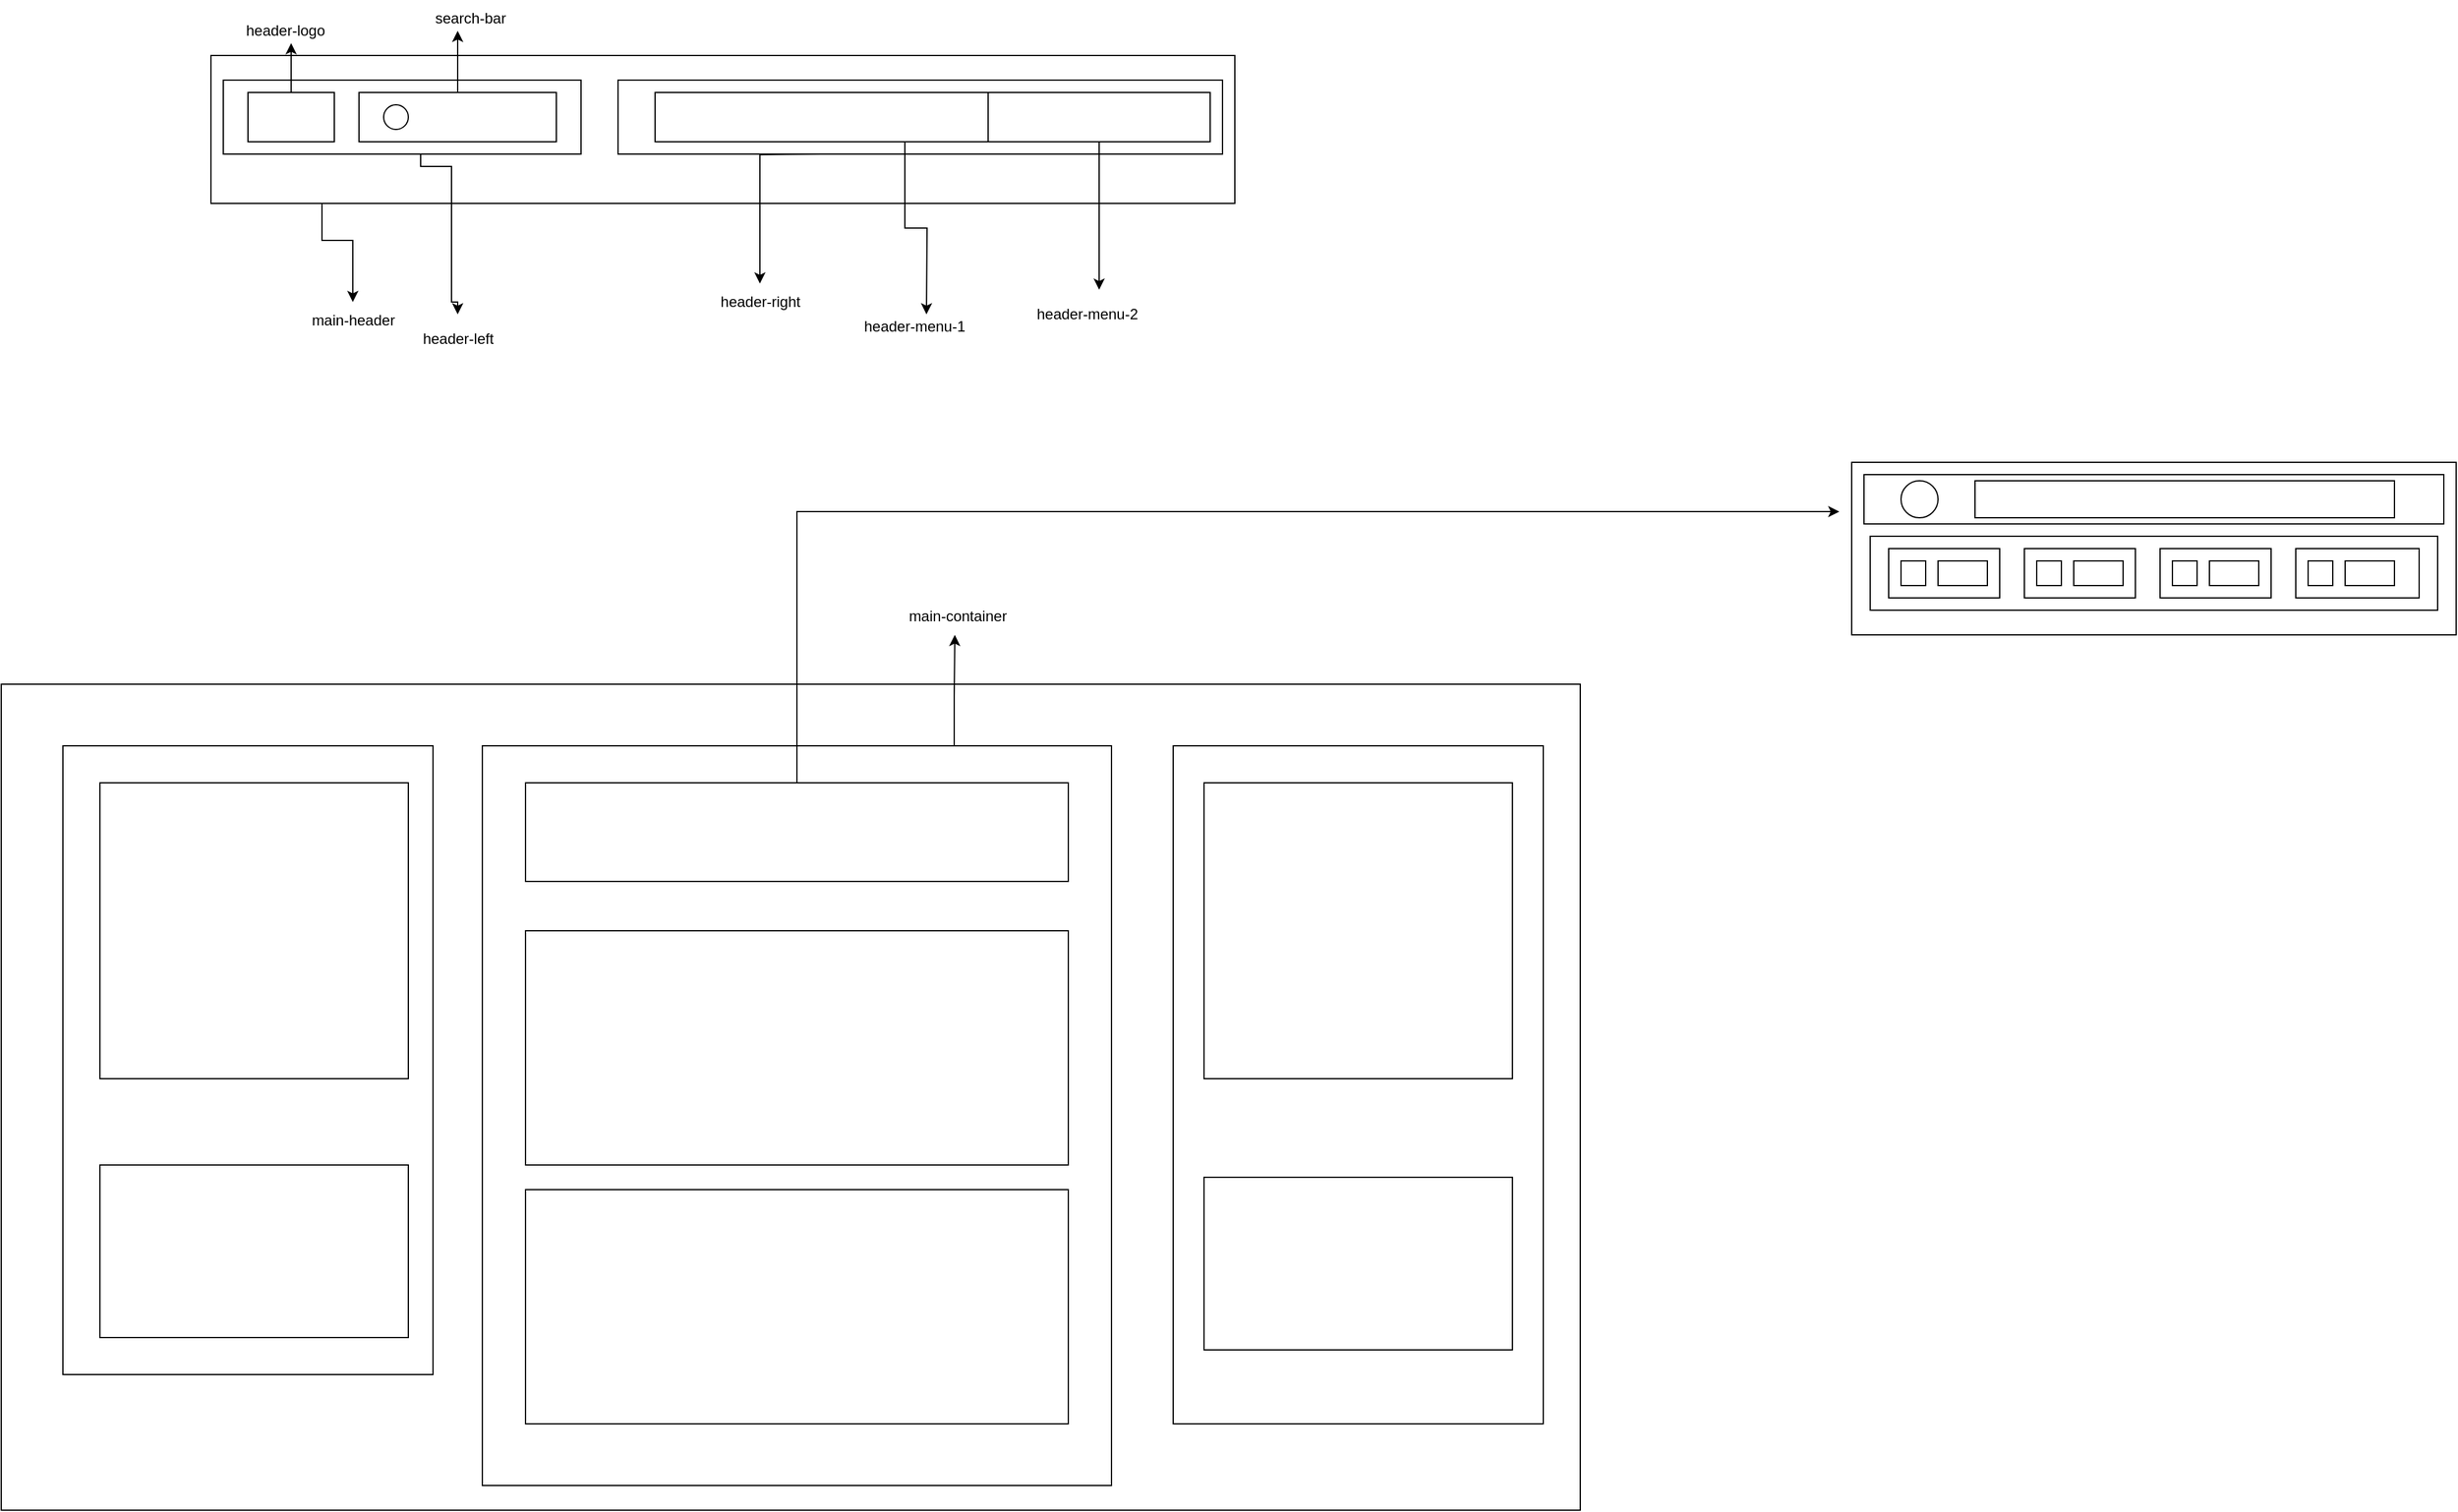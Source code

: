 <mxfile version="20.8.16" type="device"><diagram name="Page-1" id="VZE95dteN6ZAjFgtyRCp"><mxGraphModel dx="1386" dy="1423" grid="1" gridSize="10" guides="1" tooltips="1" connect="1" arrows="1" fold="1" page="1" pageScale="1" pageWidth="850" pageHeight="1100" math="0" shadow="0"><root><mxCell id="0"/><mxCell id="1" parent="0"/><mxCell id="wNAR4htheMZjtUkf7pFg-2" value="" style="rounded=0;whiteSpace=wrap;html=1;" parent="1" vertex="1"><mxGeometry x="1340" y="370" width="490" height="140" as="geometry"/></mxCell><mxCell id="wNAR4htheMZjtUkf7pFg-20" value="" style="rounded=0;whiteSpace=wrap;html=1;" parent="1" vertex="1"><mxGeometry x="1355" y="430" width="460" height="60" as="geometry"/></mxCell><mxCell id="pTR80Px_0RXFUbTyXZS8-10" style="edgeStyle=orthogonalEdgeStyle;rounded=0;orthogonalLoop=1;jettySize=auto;html=1;" parent="1" source="pTR80Px_0RXFUbTyXZS8-1" target="pTR80Px_0RXFUbTyXZS8-11" edge="1"><mxGeometry relative="1" as="geometry"><mxPoint x="80" y="260" as="targetPoint"/><Array as="points"><mxPoint x="100" y="190"/><mxPoint x="125" y="190"/></Array></mxGeometry></mxCell><mxCell id="pTR80Px_0RXFUbTyXZS8-1" value="" style="rounded=0;whiteSpace=wrap;html=1;" parent="1" vertex="1"><mxGeometry x="10" y="40" width="830" height="120" as="geometry"/></mxCell><mxCell id="pTR80Px_0RXFUbTyXZS8-2" value="" style="rounded=0;whiteSpace=wrap;html=1;" parent="1" vertex="1"><mxGeometry x="20" y="60" width="290" height="60" as="geometry"/></mxCell><mxCell id="pTR80Px_0RXFUbTyXZS8-15" style="edgeStyle=orthogonalEdgeStyle;rounded=0;orthogonalLoop=1;jettySize=auto;html=1;exitX=0.5;exitY=0;exitDx=0;exitDy=0;" parent="1" source="pTR80Px_0RXFUbTyXZS8-3" edge="1"><mxGeometry relative="1" as="geometry"><mxPoint x="75" y="30" as="targetPoint"/></mxGeometry></mxCell><mxCell id="pTR80Px_0RXFUbTyXZS8-3" value="" style="rounded=0;whiteSpace=wrap;html=1;" parent="1" vertex="1"><mxGeometry x="40" y="70" width="70" height="40" as="geometry"/></mxCell><mxCell id="pTR80Px_0RXFUbTyXZS8-18" style="edgeStyle=orthogonalEdgeStyle;rounded=0;orthogonalLoop=1;jettySize=auto;html=1;exitX=0.5;exitY=0;exitDx=0;exitDy=0;" parent="1" source="pTR80Px_0RXFUbTyXZS8-5" edge="1"><mxGeometry relative="1" as="geometry"><mxPoint x="210" y="20" as="targetPoint"/></mxGeometry></mxCell><mxCell id="pTR80Px_0RXFUbTyXZS8-5" value="" style="rounded=0;whiteSpace=wrap;html=1;" parent="1" vertex="1"><mxGeometry x="130" y="70" width="160" height="40" as="geometry"/></mxCell><mxCell id="pTR80Px_0RXFUbTyXZS8-6" value="" style="ellipse;whiteSpace=wrap;html=1;aspect=fixed;" parent="1" vertex="1"><mxGeometry x="150" y="80" width="20" height="20" as="geometry"/></mxCell><mxCell id="pTR80Px_0RXFUbTyXZS8-7" value="" style="rounded=0;whiteSpace=wrap;html=1;" parent="1" vertex="1"><mxGeometry x="340" y="60" width="490" height="60" as="geometry"/></mxCell><mxCell id="pTR80Px_0RXFUbTyXZS8-25" style="edgeStyle=orthogonalEdgeStyle;rounded=0;orthogonalLoop=1;jettySize=auto;html=1;" parent="1" target="pTR80Px_0RXFUbTyXZS8-24" edge="1"><mxGeometry relative="1" as="geometry"><mxPoint x="505" y="120" as="sourcePoint"/></mxGeometry></mxCell><mxCell id="pTR80Px_0RXFUbTyXZS8-26" style="edgeStyle=orthogonalEdgeStyle;rounded=0;orthogonalLoop=1;jettySize=auto;html=1;exitX=0.75;exitY=1;exitDx=0;exitDy=0;" parent="1" source="pTR80Px_0RXFUbTyXZS8-8" edge="1"><mxGeometry relative="1" as="geometry"><mxPoint x="590" y="250" as="targetPoint"/></mxGeometry></mxCell><mxCell id="pTR80Px_0RXFUbTyXZS8-8" value="" style="rounded=0;whiteSpace=wrap;html=1;" parent="1" vertex="1"><mxGeometry x="370" y="70" width="270" height="40" as="geometry"/></mxCell><mxCell id="pTR80Px_0RXFUbTyXZS8-28" style="edgeStyle=orthogonalEdgeStyle;rounded=0;orthogonalLoop=1;jettySize=auto;html=1;exitX=0.5;exitY=1;exitDx=0;exitDy=0;" parent="1" source="pTR80Px_0RXFUbTyXZS8-9" edge="1"><mxGeometry relative="1" as="geometry"><mxPoint x="730" y="230" as="targetPoint"/></mxGeometry></mxCell><mxCell id="pTR80Px_0RXFUbTyXZS8-9" value="" style="rounded=0;whiteSpace=wrap;html=1;" parent="1" vertex="1"><mxGeometry x="640" y="70" width="180" height="40" as="geometry"/></mxCell><mxCell id="pTR80Px_0RXFUbTyXZS8-11" value="main-header" style="text;html=1;align=center;verticalAlign=middle;resizable=0;points=[];autosize=1;strokeColor=none;fillColor=none;" parent="1" vertex="1"><mxGeometry x="80" y="240" width="90" height="30" as="geometry"/></mxCell><mxCell id="pTR80Px_0RXFUbTyXZS8-13" style="edgeStyle=orthogonalEdgeStyle;rounded=0;orthogonalLoop=1;jettySize=auto;html=1;" parent="1" edge="1"><mxGeometry relative="1" as="geometry"><mxPoint x="210" y="250" as="targetPoint"/><mxPoint x="180" y="120" as="sourcePoint"/><Array as="points"><mxPoint x="180" y="130"/><mxPoint x="205" y="130"/><mxPoint x="205" y="240"/><mxPoint x="210" y="240"/></Array></mxGeometry></mxCell><mxCell id="pTR80Px_0RXFUbTyXZS8-14" value="header-left" style="text;html=1;align=center;verticalAlign=middle;resizable=0;points=[];autosize=1;strokeColor=none;fillColor=none;" parent="1" vertex="1"><mxGeometry x="170" y="255" width="80" height="30" as="geometry"/></mxCell><mxCell id="pTR80Px_0RXFUbTyXZS8-17" value="header-logo" style="text;html=1;align=center;verticalAlign=middle;resizable=0;points=[];autosize=1;strokeColor=none;fillColor=none;" parent="1" vertex="1"><mxGeometry x="25" y="5" width="90" height="30" as="geometry"/></mxCell><mxCell id="pTR80Px_0RXFUbTyXZS8-19" value="search-bar" style="text;html=1;align=center;verticalAlign=middle;resizable=0;points=[];autosize=1;strokeColor=none;fillColor=none;" parent="1" vertex="1"><mxGeometry x="180" y="-5" width="80" height="30" as="geometry"/></mxCell><mxCell id="pTR80Px_0RXFUbTyXZS8-24" value="header-right&lt;br&gt;" style="text;html=1;align=center;verticalAlign=middle;resizable=0;points=[];autosize=1;strokeColor=none;fillColor=none;" parent="1" vertex="1"><mxGeometry x="410" y="225" width="90" height="30" as="geometry"/></mxCell><mxCell id="pTR80Px_0RXFUbTyXZS8-27" value="header-menu-1&lt;br&gt;" style="text;html=1;align=center;verticalAlign=middle;resizable=0;points=[];autosize=1;strokeColor=none;fillColor=none;" parent="1" vertex="1"><mxGeometry x="525" y="245" width="110" height="30" as="geometry"/></mxCell><mxCell id="pTR80Px_0RXFUbTyXZS8-29" value="header-menu-2" style="text;html=1;align=center;verticalAlign=middle;resizable=0;points=[];autosize=1;strokeColor=none;fillColor=none;" parent="1" vertex="1"><mxGeometry x="665" y="235" width="110" height="30" as="geometry"/></mxCell><mxCell id="pTR80Px_0RXFUbTyXZS8-30" value="" style="rounded=0;whiteSpace=wrap;html=1;" parent="1" vertex="1"><mxGeometry x="-160" y="550" width="1280" height="670" as="geometry"/></mxCell><mxCell id="pTR80Px_0RXFUbTyXZS8-31" value="" style="rounded=0;whiteSpace=wrap;html=1;" parent="1" vertex="1"><mxGeometry x="-110" y="600" width="300" height="510" as="geometry"/></mxCell><mxCell id="n7e1T3L4nL19M8A4CN9f-1" style="edgeStyle=orthogonalEdgeStyle;rounded=0;orthogonalLoop=1;jettySize=auto;html=1;exitX=0.75;exitY=0;exitDx=0;exitDy=0;" edge="1" parent="1" source="pTR80Px_0RXFUbTyXZS8-32"><mxGeometry relative="1" as="geometry"><mxPoint x="613" y="510" as="targetPoint"/><Array as="points"><mxPoint x="613" y="560"/><mxPoint x="613" y="560"/></Array></mxGeometry></mxCell><mxCell id="pTR80Px_0RXFUbTyXZS8-32" value="" style="rounded=0;whiteSpace=wrap;html=1;" parent="1" vertex="1"><mxGeometry x="230" y="600" width="510" height="600" as="geometry"/></mxCell><mxCell id="pTR80Px_0RXFUbTyXZS8-33" value="" style="rounded=0;whiteSpace=wrap;html=1;" parent="1" vertex="1"><mxGeometry x="790" y="600" width="300" height="550" as="geometry"/></mxCell><mxCell id="pTR80Px_0RXFUbTyXZS8-34" value="" style="rounded=0;whiteSpace=wrap;html=1;" parent="1" vertex="1"><mxGeometry x="815" y="630" width="250" height="240" as="geometry"/></mxCell><mxCell id="pTR80Px_0RXFUbTyXZS8-35" value="" style="rounded=0;whiteSpace=wrap;html=1;" parent="1" vertex="1"><mxGeometry x="-80" y="940" width="250" height="140" as="geometry"/></mxCell><mxCell id="wNAR4htheMZjtUkf7pFg-1" style="edgeStyle=orthogonalEdgeStyle;rounded=0;orthogonalLoop=1;jettySize=auto;html=1;exitX=0.5;exitY=0;exitDx=0;exitDy=0;" parent="1" source="pTR80Px_0RXFUbTyXZS8-36" edge="1"><mxGeometry relative="1" as="geometry"><mxPoint x="1330" y="410" as="targetPoint"/><Array as="points"><mxPoint x="485" y="410"/><mxPoint x="690" y="410"/></Array></mxGeometry></mxCell><mxCell id="pTR80Px_0RXFUbTyXZS8-36" value="" style="rounded=0;whiteSpace=wrap;html=1;" parent="1" vertex="1"><mxGeometry x="265" y="630" width="440" height="80" as="geometry"/></mxCell><mxCell id="pTR80Px_0RXFUbTyXZS8-37" value="" style="rounded=0;whiteSpace=wrap;html=1;" parent="1" vertex="1"><mxGeometry x="265" y="750" width="440" height="190" as="geometry"/></mxCell><mxCell id="pTR80Px_0RXFUbTyXZS8-39" value="" style="rounded=0;whiteSpace=wrap;html=1;" parent="1" vertex="1"><mxGeometry x="265" y="960" width="440" height="190" as="geometry"/></mxCell><mxCell id="pTR80Px_0RXFUbTyXZS8-41" value="" style="rounded=0;whiteSpace=wrap;html=1;" parent="1" vertex="1"><mxGeometry x="-80" y="630" width="250" height="240" as="geometry"/></mxCell><mxCell id="pTR80Px_0RXFUbTyXZS8-42" value="" style="rounded=0;whiteSpace=wrap;html=1;" parent="1" vertex="1"><mxGeometry x="815" y="950" width="250" height="140" as="geometry"/></mxCell><mxCell id="wNAR4htheMZjtUkf7pFg-3" value="" style="rounded=0;whiteSpace=wrap;html=1;" parent="1" vertex="1"><mxGeometry x="1350" y="380" width="470" height="40" as="geometry"/></mxCell><mxCell id="wNAR4htheMZjtUkf7pFg-4" value="" style="ellipse;whiteSpace=wrap;html=1;aspect=fixed;" parent="1" vertex="1"><mxGeometry x="1380" y="385" width="30" height="30" as="geometry"/></mxCell><mxCell id="wNAR4htheMZjtUkf7pFg-5" value="" style="rounded=0;whiteSpace=wrap;html=1;" parent="1" vertex="1"><mxGeometry x="1440" y="385" width="340" height="30" as="geometry"/></mxCell><mxCell id="wNAR4htheMZjtUkf7pFg-6" value="" style="rounded=0;whiteSpace=wrap;html=1;" parent="1" vertex="1"><mxGeometry x="1370" y="440" width="90" height="40" as="geometry"/></mxCell><mxCell id="wNAR4htheMZjtUkf7pFg-7" value="" style="rounded=0;whiteSpace=wrap;html=1;" parent="1" vertex="1"><mxGeometry x="1480" y="440" width="90" height="40" as="geometry"/></mxCell><mxCell id="wNAR4htheMZjtUkf7pFg-8" value="" style="rounded=0;whiteSpace=wrap;html=1;" parent="1" vertex="1"><mxGeometry x="1590" y="440" width="90" height="40" as="geometry"/></mxCell><mxCell id="wNAR4htheMZjtUkf7pFg-9" value="" style="rounded=0;whiteSpace=wrap;html=1;" parent="1" vertex="1"><mxGeometry x="1700" y="440" width="100" height="40" as="geometry"/></mxCell><mxCell id="wNAR4htheMZjtUkf7pFg-10" value="" style="rounded=0;whiteSpace=wrap;html=1;" parent="1" vertex="1"><mxGeometry x="1380" y="450" width="20" height="20" as="geometry"/></mxCell><mxCell id="wNAR4htheMZjtUkf7pFg-11" value="" style="rounded=0;whiteSpace=wrap;html=1;" parent="1" vertex="1"><mxGeometry x="1600" y="450" width="20" height="20" as="geometry"/></mxCell><mxCell id="wNAR4htheMZjtUkf7pFg-12" value="" style="rounded=0;whiteSpace=wrap;html=1;" parent="1" vertex="1"><mxGeometry x="1490" y="450" width="20" height="20" as="geometry"/></mxCell><mxCell id="wNAR4htheMZjtUkf7pFg-13" value="" style="rounded=0;whiteSpace=wrap;html=1;" parent="1" vertex="1"><mxGeometry x="1710" y="450" width="20" height="20" as="geometry"/></mxCell><mxCell id="wNAR4htheMZjtUkf7pFg-14" value="" style="rounded=0;whiteSpace=wrap;html=1;" parent="1" vertex="1"><mxGeometry x="1410" y="450" width="40" height="20" as="geometry"/></mxCell><mxCell id="wNAR4htheMZjtUkf7pFg-15" value="" style="rounded=0;whiteSpace=wrap;html=1;" parent="1" vertex="1"><mxGeometry x="1520" y="450" width="40" height="20" as="geometry"/></mxCell><mxCell id="wNAR4htheMZjtUkf7pFg-18" value="" style="rounded=0;whiteSpace=wrap;html=1;" parent="1" vertex="1"><mxGeometry x="1630" y="450" width="40" height="20" as="geometry"/></mxCell><mxCell id="wNAR4htheMZjtUkf7pFg-19" value="" style="rounded=0;whiteSpace=wrap;html=1;" parent="1" vertex="1"><mxGeometry x="1740" y="450" width="40" height="20" as="geometry"/></mxCell><mxCell id="n7e1T3L4nL19M8A4CN9f-2" value="main-container" style="text;html=1;align=center;verticalAlign=middle;resizable=0;points=[];autosize=1;strokeColor=none;fillColor=none;" vertex="1" parent="1"><mxGeometry x="565" y="480" width="100" height="30" as="geometry"/></mxCell></root></mxGraphModel></diagram></mxfile>